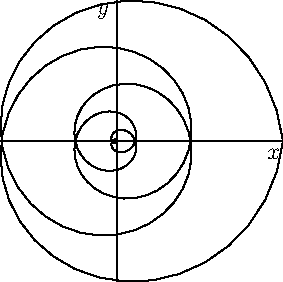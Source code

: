 import graph;
size(5cm,5cm);

xaxis("$x$");
yaxis("$y$");

real x1(real t) {return (1/8)*(t^2)*cos(t);}
real y1(real t) {return (1/8)*(t^2)*sin(t);}
draw(graph(x1,y1,0,6*pi));

real x2(real t) {return (1/8)*(t^2)*cos(t);}
real y2(real t) {return (-1)*(1/8)*(t^2)*sin(t);}
draw(graph(x2,y2,0,6*pi));


